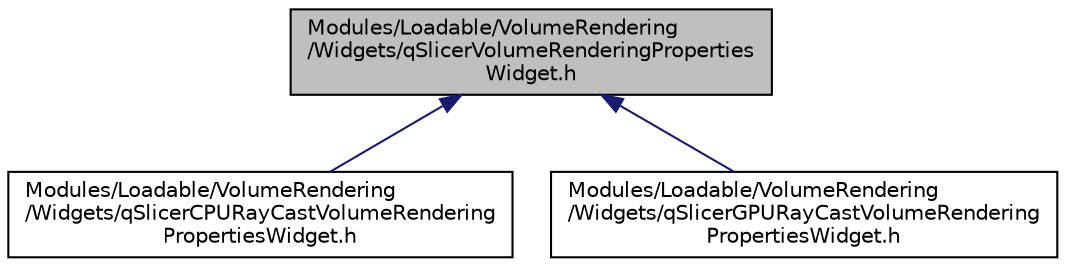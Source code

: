 digraph "Modules/Loadable/VolumeRendering/Widgets/qSlicerVolumeRenderingPropertiesWidget.h"
{
  bgcolor="transparent";
  edge [fontname="Helvetica",fontsize="10",labelfontname="Helvetica",labelfontsize="10"];
  node [fontname="Helvetica",fontsize="10",shape=record];
  Node4 [label="Modules/Loadable/VolumeRendering\l/Widgets/qSlicerVolumeRenderingProperties\lWidget.h",height=0.2,width=0.4,color="black", fillcolor="grey75", style="filled", fontcolor="black"];
  Node4 -> Node5 [dir="back",color="midnightblue",fontsize="10",style="solid",fontname="Helvetica"];
  Node5 [label="Modules/Loadable/VolumeRendering\l/Widgets/qSlicerCPURayCastVolumeRendering\lPropertiesWidget.h",height=0.2,width=0.4,color="black",URL="$qSlicerCPURayCastVolumeRenderingPropertiesWidget_8h.html"];
  Node4 -> Node6 [dir="back",color="midnightblue",fontsize="10",style="solid",fontname="Helvetica"];
  Node6 [label="Modules/Loadable/VolumeRendering\l/Widgets/qSlicerGPURayCastVolumeRendering\lPropertiesWidget.h",height=0.2,width=0.4,color="black",URL="$qSlicerGPURayCastVolumeRenderingPropertiesWidget_8h.html"];
}
